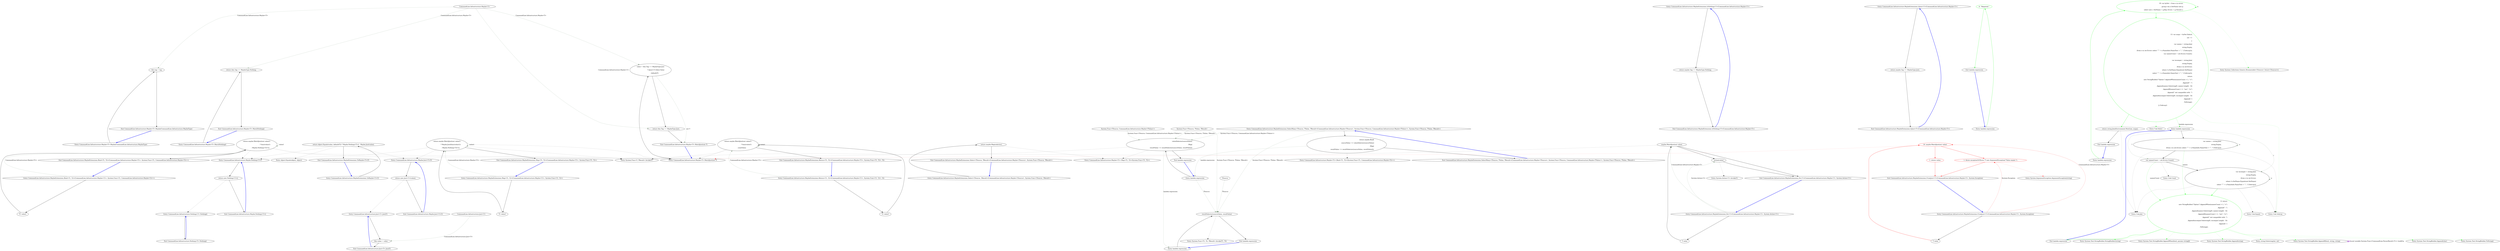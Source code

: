 digraph  {
n72 [label="CommandLine.Infrastructure.Maybe<T>", span=""];
n73 [label="CommandLine.Infrastructure.Just<T>", span=""];
n74 [label="System.Func<TSource, CommandLine.Infrastructure.Maybe<TValue>>", span=""];
n75 [label="System.Func<TSource, TValue, TResult>", span=""];
n76 [label=TSource, span=""];
n0 [cluster="CommandLine.Infrastructure.Maybe<T>.Maybe(CommandLine.Infrastructure.MaybeType)", label="Entry CommandLine.Infrastructure.Maybe<T>.Maybe(CommandLine.Infrastructure.MaybeType)", span="16-16"];
n1 [cluster="CommandLine.Infrastructure.Maybe<T>.Maybe(CommandLine.Infrastructure.MaybeType)", label="this.tag = tag", span="18-18"];
n2 [cluster="CommandLine.Infrastructure.Maybe<T>.Maybe(CommandLine.Infrastructure.MaybeType)", label="Exit CommandLine.Infrastructure.Maybe<T>.Maybe(CommandLine.Infrastructure.MaybeType)", span="16-16"];
n3 [cluster="CommandLine.Infrastructure.Maybe<T>.MatchNothing()", label="Entry CommandLine.Infrastructure.Maybe<T>.MatchNothing()", span="26-26"];
n4 [cluster="CommandLine.Infrastructure.Maybe<T>.MatchNothing()", label="return this.Tag == MaybeType.Nothing;", span="28-28"];
n5 [cluster="CommandLine.Infrastructure.Maybe<T>.MatchNothing()", label="Exit CommandLine.Infrastructure.Maybe<T>.MatchNothing()", span="26-26"];
n6 [cluster="CommandLine.Infrastructure.Maybe<T>.MatchJust(out T)", label="Entry CommandLine.Infrastructure.Maybe<T>.MatchJust(out T)", span="31-31"];
n7 [cluster="CommandLine.Infrastructure.Maybe<T>.MatchJust(out T)", label="value = this.Tag == MaybeType.Just\r\n                ? ((Just<T>)this).Value\r\n                : default(T)", span="33-35"];
n8 [cluster="CommandLine.Infrastructure.Maybe<T>.MatchJust(out T)", label="return this.Tag == MaybeType.Just;", span="36-36"];
n9 [cluster="CommandLine.Infrastructure.Maybe<T>.MatchJust(out T)", label="Exit CommandLine.Infrastructure.Maybe<T>.MatchJust(out T)", span="31-31"];
n10 [cluster="CommandLine.Infrastructure.Nothing<T>.Nothing()", label="Entry CommandLine.Infrastructure.Nothing<T>.Nothing()", span="42-42"];
n11 [cluster="CommandLine.Infrastructure.Nothing<T>.Nothing()", label="Exit CommandLine.Infrastructure.Nothing<T>.Nothing()", span="42-42"];
n12 [cluster="CommandLine.Infrastructure.Just<T>.Just(T)", label="Entry CommandLine.Infrastructure.Just<T>.Just(T)", span="49-49"];
n13 [cluster="CommandLine.Infrastructure.Just<T>.Just(T)", label="this.value = value", span="52-52"];
n14 [cluster="CommandLine.Infrastructure.Just<T>.Just(T)", label="Exit CommandLine.Infrastructure.Just<T>.Just(T)", span="49-49"];
n15 [cluster="CommandLine.Infrastructure.Maybe.Nothing<T>()", label="Entry CommandLine.Infrastructure.Maybe.Nothing<T>()", span="66-66"];
n16 [cluster="CommandLine.Infrastructure.Maybe.Nothing<T>()", label="return new Nothing<T>();", span="68-68"];
n17 [cluster="CommandLine.Infrastructure.Maybe.Nothing<T>()", label="Exit CommandLine.Infrastructure.Maybe.Nothing<T>()", span="66-66"];
n18 [cluster="CommandLine.Infrastructure.Maybe.Just<T>(T)", label="Entry CommandLine.Infrastructure.Maybe.Just<T>(T)", span="71-71"];
n19 [cluster="CommandLine.Infrastructure.Maybe.Just<T>(T)", label="return new Just<T>(value);", span="73-73"];
n20 [cluster="CommandLine.Infrastructure.Maybe.Just<T>(T)", label="Exit CommandLine.Infrastructure.Maybe.Just<T>(T)", span="71-71"];
n21 [cluster="CommandLine.Infrastructure.MaybeExtensions.ToMaybe<T>(T)", label="Entry CommandLine.Infrastructure.MaybeExtensions.ToMaybe<T>(T)", span="82-82"];
n22 [cluster="CommandLine.Infrastructure.MaybeExtensions.ToMaybe<T>(T)", label="return object.Equals(value, default(T)) ? Maybe.Nothing<T>() : Maybe.Just(value);", span="84-84"];
n23 [cluster="CommandLine.Infrastructure.MaybeExtensions.ToMaybe<T>(T)", label="Exit CommandLine.Infrastructure.MaybeExtensions.ToMaybe<T>(T)", span="82-82"];
n24 [cluster="object.Equals(object, object)", label="Entry object.Equals(object, object)", span="0-0"];
n25 [cluster="CommandLine.Infrastructure.MaybeExtensions.Bind<T1, T2>(CommandLine.Infrastructure.Maybe<T1>, System.Func<T1, CommandLine.Infrastructure.Maybe<T2>>)", label="Entry CommandLine.Infrastructure.MaybeExtensions.Bind<T1, T2>(CommandLine.Infrastructure.Maybe<T1>, System.Func<T1, CommandLine.Infrastructure.Maybe<T2>>)", span="87-87"];
n26 [cluster="CommandLine.Infrastructure.MaybeExtensions.Bind<T1, T2>(CommandLine.Infrastructure.Maybe<T1>, System.Func<T1, CommandLine.Infrastructure.Maybe<T2>>)", label="T1 value1", span="89-89"];
n27 [cluster="CommandLine.Infrastructure.MaybeExtensions.Bind<T1, T2>(CommandLine.Infrastructure.Maybe<T1>, System.Func<T1, CommandLine.Infrastructure.Maybe<T2>>)", label="return maybe.MatchJust(out value1)\r\n                ? func(value1)\r\n                : Maybe.Nothing<T2>();", span="90-92"];
n28 [cluster="CommandLine.Infrastructure.MaybeExtensions.Bind<T1, T2>(CommandLine.Infrastructure.Maybe<T1>, System.Func<T1, CommandLine.Infrastructure.Maybe<T2>>)", label="Exit CommandLine.Infrastructure.MaybeExtensions.Bind<T1, T2>(CommandLine.Infrastructure.Maybe<T1>, System.Func<T1, CommandLine.Infrastructure.Maybe<T2>>)", span="87-87"];
n29 [cluster="System.Func<T, TResult>.Invoke(T)", label="Entry System.Func<T, TResult>.Invoke(T)", span="0-0"];
n30 [cluster="CommandLine.Infrastructure.MaybeExtensions.Map<T1, T2>(CommandLine.Infrastructure.Maybe<T1>, System.Func<T1, T2>)", label="Entry CommandLine.Infrastructure.MaybeExtensions.Map<T1, T2>(CommandLine.Infrastructure.Maybe<T1>, System.Func<T1, T2>)", span="95-95"];
n31 [cluster="CommandLine.Infrastructure.MaybeExtensions.Map<T1, T2>(CommandLine.Infrastructure.Maybe<T1>, System.Func<T1, T2>)", label="T1 value1", span="97-97"];
n32 [cluster="CommandLine.Infrastructure.MaybeExtensions.Map<T1, T2>(CommandLine.Infrastructure.Maybe<T1>, System.Func<T1, T2>)", label="return maybe.MatchJust(out value1)\r\n                ? Maybe.Just(func(value1))\r\n                : Maybe.Nothing<T2>();", span="98-100"];
n33 [cluster="CommandLine.Infrastructure.MaybeExtensions.Map<T1, T2>(CommandLine.Infrastructure.Maybe<T1>, System.Func<T1, T2>)", label="Exit CommandLine.Infrastructure.MaybeExtensions.Map<T1, T2>(CommandLine.Infrastructure.Maybe<T1>, System.Func<T1, T2>)", span="95-95"];
n34 [cluster="CommandLine.Infrastructure.MaybeExtensions.Return<T1, T2>(CommandLine.Infrastructure.Maybe<T1>, System.Func<T1, T2>, T2)", label="Entry CommandLine.Infrastructure.MaybeExtensions.Return<T1, T2>(CommandLine.Infrastructure.Maybe<T1>, System.Func<T1, T2>, T2)", span="103-103"];
n35 [cluster="CommandLine.Infrastructure.MaybeExtensions.Return<T1, T2>(CommandLine.Infrastructure.Maybe<T1>, System.Func<T1, T2>, T2)", label="T1 value1", span="105-105"];
n36 [cluster="CommandLine.Infrastructure.MaybeExtensions.Return<T1, T2>(CommandLine.Infrastructure.Maybe<T1>, System.Func<T1, T2>, T2)", label="return maybe.MatchJust(out value1)\r\n                ? func(value1)\r\n                : noneValue;", span="106-108"];
n37 [cluster="CommandLine.Infrastructure.MaybeExtensions.Return<T1, T2>(CommandLine.Infrastructure.Maybe<T1>, System.Func<T1, T2>, T2)", label="Exit CommandLine.Infrastructure.MaybeExtensions.Return<T1, T2>(CommandLine.Infrastructure.Maybe<T1>, System.Func<T1, T2>, T2)", span="103-103"];
n38 [cluster="CommandLine.Infrastructure.MaybeExtensions.Do<T>(CommandLine.Infrastructure.Maybe<T>, System.Action<T>)", label="Entry CommandLine.Infrastructure.MaybeExtensions.Do<T>(CommandLine.Infrastructure.Maybe<T>, System.Action<T>)", span="111-111"];
n39 [cluster="CommandLine.Infrastructure.MaybeExtensions.Do<T>(CommandLine.Infrastructure.Maybe<T>, System.Action<T>)", label="T value", span="113-113"];
n40 [cluster="CommandLine.Infrastructure.MaybeExtensions.Do<T>(CommandLine.Infrastructure.Maybe<T>, System.Action<T>)", label="maybe.MatchJust(out value)", span="114-114"];
n41 [cluster="CommandLine.Infrastructure.MaybeExtensions.Do<T>(CommandLine.Infrastructure.Maybe<T>, System.Action<T>)", label="action(value)", span="116-116"];
n42 [cluster="CommandLine.Infrastructure.MaybeExtensions.Do<T>(CommandLine.Infrastructure.Maybe<T>, System.Action<T>)", label="Exit CommandLine.Infrastructure.MaybeExtensions.Do<T>(CommandLine.Infrastructure.Maybe<T>, System.Action<T>)", span="111-111"];
n43 [cluster="System.Action<T>.Invoke(T)", label="Entry System.Action<T>.Invoke(T)", span="0-0"];
n44 [cluster="CommandLine.Infrastructure.MaybeExtensions.Select<TSource, TResult>(CommandLine.Infrastructure.Maybe<TSource>, System.Func<TSource, TResult>)", label="Entry CommandLine.Infrastructure.MaybeExtensions.Select<TSource, TResult>(CommandLine.Infrastructure.Maybe<TSource>, System.Func<TSource, TResult>)", span="120-120"];
n45 [cluster="CommandLine.Infrastructure.MaybeExtensions.Select<TSource, TResult>(CommandLine.Infrastructure.Maybe<TSource>, System.Func<TSource, TResult>)", label="return maybe.Map(selector);", span="123-123"];
n46 [cluster="CommandLine.Infrastructure.MaybeExtensions.Select<TSource, TResult>(CommandLine.Infrastructure.Maybe<TSource>, System.Func<TSource, TResult>)", label="Exit CommandLine.Infrastructure.MaybeExtensions.Select<TSource, TResult>(CommandLine.Infrastructure.Maybe<TSource>, System.Func<TSource, TResult>)", span="120-120"];
n47 [cluster="CommandLine.Infrastructure.Maybe<T1>.Map<T1, T2>(System.Func<T1, T2>)", label="Entry CommandLine.Infrastructure.Maybe<T1>.Map<T1, T2>(System.Func<T1, T2>)", span="95-95"];
n48 [cluster="CommandLine.Infrastructure.MaybeExtensions.SelectMany<TSource, TValue, TResult>(CommandLine.Infrastructure.Maybe<TSource>, System.Func<TSource, CommandLine.Infrastructure.Maybe<TValue>>, System.Func<TSource, TValue, TResult>)", label="Entry CommandLine.Infrastructure.MaybeExtensions.SelectMany<TSource, TValue, TResult>(CommandLine.Infrastructure.Maybe<TSource>, System.Func<TSource, CommandLine.Infrastructure.Maybe<TValue>>, System.Func<TSource, TValue, TResult>)", span="126-126"];
n49 [cluster="CommandLine.Infrastructure.MaybeExtensions.SelectMany<TSource, TValue, TResult>(CommandLine.Infrastructure.Maybe<TSource>, System.Func<TSource, CommandLine.Infrastructure.Maybe<TValue>>, System.Func<TSource, TValue, TResult>)", label="return maybe.Bind(\r\n                sourceValue => valueSelector(sourceValue)\r\n                    .Map(\r\n                        resultValue => resultSelector(sourceValue, resultValue)));", span="131-134"];
n53 [cluster="lambda expression", label="valueSelector(sourceValue)\r\n                    .Map(\r\n                        resultValue => resultSelector(sourceValue, resultValue))", span="132-134"];
n56 [cluster="lambda expression", label="resultSelector(sourceValue, resultValue)", span="134-134"];
n50 [cluster="CommandLine.Infrastructure.MaybeExtensions.SelectMany<TSource, TValue, TResult>(CommandLine.Infrastructure.Maybe<TSource>, System.Func<TSource, CommandLine.Infrastructure.Maybe<TValue>>, System.Func<TSource, TValue, TResult>)", label="Exit CommandLine.Infrastructure.MaybeExtensions.SelectMany<TSource, TValue, TResult>(CommandLine.Infrastructure.Maybe<TSource>, System.Func<TSource, CommandLine.Infrastructure.Maybe<TValue>>, System.Func<TSource, TValue, TResult>)", span="126-126"];
n51 [cluster="CommandLine.Infrastructure.Maybe<T1>.Bind<T1, T2>(System.Func<T1, CommandLine.Infrastructure.Maybe<T2>>)", label="Entry CommandLine.Infrastructure.Maybe<T1>.Bind<T1, T2>(System.Func<T1, CommandLine.Infrastructure.Maybe<T2>>)", span="87-87"];
n52 [cluster="lambda expression", label="Entry lambda expression", span="132-134"];
n54 [cluster="lambda expression", label="Exit lambda expression", span="132-134"];
n55 [cluster="lambda expression", label="Entry lambda expression", span="134-134"];
n57 [cluster="lambda expression", label="Exit lambda expression", span="134-134"];
n58 [cluster="System.Func<T1, T2, TResult>.Invoke(T1, T2)", label="Entry System.Func<T1, T2, TResult>.Invoke(T1, T2)", span="0-0"];
n59 [cluster="CommandLine.Infrastructure.MaybeExtensions.FromJust<T>(CommandLine.Infrastructure.Maybe<T>, System.Exception)", label="Entry CommandLine.Infrastructure.MaybeExtensions.FromJust<T>(CommandLine.Infrastructure.Maybe<T>, System.Exception)", span="137-137"];
n60 [cluster="CommandLine.Infrastructure.MaybeExtensions.FromJust<T>(CommandLine.Infrastructure.Maybe<T>, System.Exception)", label="T value", span="139-139"];
n61 [cluster="CommandLine.Infrastructure.MaybeExtensions.FromJust<T>(CommandLine.Infrastructure.Maybe<T>, System.Exception)", color=red, community=0, label="14: maybe.MatchJust(out value)", span="140-140"];
n63 [cluster="CommandLine.Infrastructure.MaybeExtensions.FromJust<T>(CommandLine.Infrastructure.Maybe<T>, System.Exception)", color=red, community=0, label="1: throw exceptionToThrow ?? new ArgumentException(''Value empty.'');", span="144-144"];
n62 [cluster="CommandLine.Infrastructure.MaybeExtensions.FromJust<T>(CommandLine.Infrastructure.Maybe<T>, System.Exception)", color=red, community=0, label="1: return value;", span="142-142"];
n64 [cluster="CommandLine.Infrastructure.MaybeExtensions.FromJust<T>(CommandLine.Infrastructure.Maybe<T>, System.Exception)", label="Exit CommandLine.Infrastructure.MaybeExtensions.FromJust<T>(CommandLine.Infrastructure.Maybe<T>, System.Exception)", span="137-137"];
n65 [cluster="System.ArgumentException.ArgumentException(string)", label="Entry System.ArgumentException.ArgumentException(string)", span="0-0"];
n66 [cluster="CommandLine.Infrastructure.MaybeExtensions.IsNothing<T>(CommandLine.Infrastructure.Maybe<T>)", label="Entry CommandLine.Infrastructure.MaybeExtensions.IsNothing<T>(CommandLine.Infrastructure.Maybe<T>)", span="147-147"];
n67 [cluster="CommandLine.Infrastructure.MaybeExtensions.IsNothing<T>(CommandLine.Infrastructure.Maybe<T>)", label="return maybe.Tag == MaybeType.Nothing;", span="149-149"];
n68 [cluster="CommandLine.Infrastructure.MaybeExtensions.IsNothing<T>(CommandLine.Infrastructure.Maybe<T>)", label="Exit CommandLine.Infrastructure.MaybeExtensions.IsNothing<T>(CommandLine.Infrastructure.Maybe<T>)", span="147-147"];
n69 [cluster="CommandLine.Infrastructure.MaybeExtensions.IsJust<T>(CommandLine.Infrastructure.Maybe<T>)", label="Entry CommandLine.Infrastructure.MaybeExtensions.IsJust<T>(CommandLine.Infrastructure.Maybe<T>)", span="152-152"];
n70 [cluster="CommandLine.Infrastructure.MaybeExtensions.IsJust<T>(CommandLine.Infrastructure.Maybe<T>)", label="return maybe.Tag == MaybeType.Just;", span="154-154"];
n71 [cluster="CommandLine.Infrastructure.MaybeExtensions.IsJust<T>(CommandLine.Infrastructure.Maybe<T>)", label="Exit CommandLine.Infrastructure.MaybeExtensions.IsJust<T>(CommandLine.Infrastructure.Maybe<T>)", span="152-152"];
d5 [cluster="lambda expression", color=green, community=0, label="4: ''Required.''", span="63-63"];
d4 [cluster="lambda expression", label="Entry lambda expression", span="63-63"];
d6 [cluster="lambda expression", label="Exit lambda expression", span="63-63"];
d42 [cluster="lambda expression", color=green, community=0, label="19: var bySet = from e in errors\r\n                                group e by e.SetName into g\r\n                                select new { SetName = g.Key, Errors = g.ToList() }", span="142-144"];
d41 [cluster="lambda expression", label="Entry lambda expression", span="140-170"];
d43 [cluster="lambda expression", color=green, community=0, label="13: var msgs = bySet.Select(\r\n                            set =>\r\n                            {\r\n                                var names = string.Join(\r\n                                    string.Empty,\r\n                                    (from e in set.Errors select ''''' + e.NameInfo.NameText + ''', '').ToArray());\r\n                                var namesCount = set.Errors.Count();\r\n\r\n                                var incompat = string.Join(\r\n                                    string.Empty,\r\n                                    (from e in set.Errors\r\n                                        where !e.SetName.Equals(set.SetName)\r\n                                        select ''''' + e.NameInfo.NameText + ''', '').ToArray());\r\n                                return\r\n                                    new StringBuilder(''Option'').AppendWhen(namesCount > 1, ''s'')\r\n                                        .Append('': '')\r\n                                        .Append(names.Substring(0, names.Length - 3))\r\n                                        .AppendIf(namesCount > 1, ''are'', ''is'')\r\n                                        .Append('' not compatible with: '')\r\n                                        .Append(incompat.Substring(0, incompat.Length - 3))\r\n                                        .Append('.')\r\n                                        .ToString();\r\n                            }).ToArray()", span="146-168"];
d46 [cluster="System.Collections.Generic.IEnumerable<TSource>.ToList<TSource>()", label="Entry System.Collections.Generic.IEnumerable<TSource>.ToList<TSource>()", span="0-0"];
d44 [cluster="lambda expression", label="return string.Join(Environment.NewLine, msgs);", span="169-169"];
d47 [cluster="Unk.Select", label="Entry Unk.Select", span=""];
d48 [cluster="Unk.ToArray", label="Entry Unk.ToArray", span=""];
d50 [cluster="lambda expression", label="Entry lambda expression", span="147-168"];
d54 [cluster="lambda expression", color=green, community=0, label="0: return\r\n                                    new StringBuilder(''Option'').AppendWhen(namesCount > 1, ''s'')\r\n                                        .Append('': '')\r\n                                        .Append(names.Substring(0, names.Length - 3))\r\n                                        .AppendIf(namesCount > 1, ''are'', ''is'')\r\n                                        .Append('' not compatible with: '')\r\n                                        .Append(incompat.Substring(0, incompat.Length - 3))\r\n                                        .Append('.')\r\n                                        .ToString();", span="159-167"];
d51 [cluster="lambda expression", label="var names = string.Join(\r\n                                    string.Empty,\r\n                                    (from e in set.Errors select ''''' + e.NameInfo.NameText + ''', '').ToArray())", span="149-151"];
d52 [cluster="lambda expression", label="var namesCount = set.Errors.Count()", span="152-152"];
d53 [cluster="lambda expression", label="var incompat = string.Join(\r\n                                    string.Empty,\r\n                                    (from e in set.Errors\r\n                                        where !e.SetName.Equals(set.SetName)\r\n                                        select ''''' + e.NameInfo.NameText + ''', '').ToArray())", span="154-158"];
d55 [cluster="lambda expression", label="Exit lambda expression", span="147-168"];
d58 [cluster="System.Text.StringBuilder.StringBuilder(string)", label="Entry System.Text.StringBuilder.StringBuilder(string)", span="0-0"];
d59 [cluster="System.Text.StringBuilder.AppendWhen(bool, params string[])", label="Entry System.Text.StringBuilder.AppendWhen(bool, params string[])", span="9-9"];
d60 [cluster="System.Text.StringBuilder.Append(string)", label="Entry System.Text.StringBuilder.Append(string)", span="0-0"];
d61 [cluster="string.Substring(int, int)", label="Entry string.Substring(int, int)", span="0-0"];
d62 [cluster="System.Text.StringBuilder.AppendIf(bool, string, string)", label="Entry System.Text.StringBuilder.AppendIf(bool, string, string)", span="42-42"];
d63 [cluster="System.Text.StringBuilder.Append(char)", label="Entry System.Text.StringBuilder.Append(char)", span="0-0"];
d64 [cluster="System.Text.StringBuilder.ToString()", label="Entry System.Text.StringBuilder.ToString()", span="0-0"];
d45 [cluster="lambda expression", label="Exit lambda expression", span="140-170"];
d49 [cluster="Unk.Join", label="Entry Unk.Join", span=""];
d56 [cluster="Unk.Count", label="Entry Unk.Count", span=""];
d57 [cluster="Unk.Equals", label="Entry Unk.Equals", span=""];
n72 -> n1  [color=darkseagreen4, key=1, label="CommandLine.Infrastructure.Maybe<T>", style=dashed];
n72 -> n4  [color=darkseagreen4, key=1, label="CommandLine.Infrastructure.Maybe<T>", style=dashed];
n72 -> n7  [color=darkseagreen4, key=1, label="CommandLine.Infrastructure.Maybe<T>", style=dashed];
n72 -> n8  [color=darkseagreen4, key=1, label="CommandLine.Infrastructure.Maybe<T>", style=dashed];
n73 -> n13  [color=darkseagreen4, key=1, label="CommandLine.Infrastructure.Just<T>", style=dashed];
n74 -> n53  [color=darkseagreen4, key=1, label="System.Func<TSource, CommandLine.Infrastructure.Maybe<TValue>>", style=dashed];
n75 -> n53  [color=darkseagreen4, key=1, label="System.Func<TSource, TValue, TResult>", style=dashed];
n75 -> n56  [color=darkseagreen4, key=1, label="System.Func<TSource, TValue, TResult>", style=dashed];
n76 -> n56  [color=darkseagreen4, key=1, label=TSource, style=dashed];
n0 -> n1  [key=0, style=solid];
n1 -> n2  [key=0, style=solid];
n2 -> n0  [color=blue, key=0, style=bold];
n3 -> n4  [key=0, style=solid];
n4 -> n5  [key=0, style=solid];
n5 -> n3  [color=blue, key=0, style=bold];
n6 -> n7  [key=0, style=solid];
n7 -> n8  [key=0, style=solid];
n7 -> n9  [color=darkseagreen4, key=1, label="out T", style=dashed];
n8 -> n9  [key=0, style=solid];
n9 -> n6  [color=blue, key=0, style=bold];
n10 -> n11  [key=0, style=solid];
n11 -> n10  [color=blue, key=0, style=bold];
n12 -> n13  [key=0, style=solid];
n13 -> n14  [key=0, style=solid];
n14 -> n12  [color=blue, key=0, style=bold];
n15 -> n16  [key=0, style=solid];
n16 -> n17  [key=0, style=solid];
n16 -> n10  [key=2, style=dotted];
n17 -> n15  [color=blue, key=0, style=bold];
n18 -> n19  [key=0, style=solid];
n19 -> n20  [key=0, style=solid];
n19 -> n12  [key=2, style=dotted];
n20 -> n18  [color=blue, key=0, style=bold];
n21 -> n22  [key=0, style=solid];
n22 -> n23  [key=0, style=solid];
n22 -> n24  [key=2, style=dotted];
n22 -> n15  [key=2, style=dotted];
n22 -> n18  [key=2, style=dotted];
n23 -> n21  [color=blue, key=0, style=bold];
n25 -> n26  [key=0, style=solid];
n25 -> n27  [color=darkseagreen4, key=1, label="CommandLine.Infrastructure.Maybe<T1>", style=dashed];
n26 -> n27  [key=0, style=solid];
n27 -> n28  [key=0, style=solid];
n27 -> n6  [key=2, style=dotted];
n27 -> n29  [key=2, style=dotted];
n27 -> n15  [key=2, style=dotted];
n27 -> n27  [color=darkseagreen4, key=1, label=value1, style=dashed];
n28 -> n25  [color=blue, key=0, style=bold];
n30 -> n31  [key=0, style=solid];
n30 -> n32  [color=darkseagreen4, key=1, label="CommandLine.Infrastructure.Maybe<T1>", style=dashed];
n31 -> n32  [key=0, style=solid];
n32 -> n33  [key=0, style=solid];
n32 -> n6  [key=2, style=dotted];
n32 -> n29  [key=2, style=dotted];
n32 -> n18  [key=2, style=dotted];
n32 -> n15  [key=2, style=dotted];
n32 -> n32  [color=darkseagreen4, key=1, label=value1, style=dashed];
n33 -> n30  [color=blue, key=0, style=bold];
n34 -> n35  [key=0, style=solid];
n34 -> n36  [color=darkseagreen4, key=1, label="CommandLine.Infrastructure.Maybe<T1>", style=dashed];
n35 -> n36  [key=0, style=solid];
n36 -> n37  [key=0, style=solid];
n36 -> n6  [key=2, style=dotted];
n36 -> n29  [key=2, style=dotted];
n36 -> n36  [color=darkseagreen4, key=1, label=value1, style=dashed];
n37 -> n34  [color=blue, key=0, style=bold];
n38 -> n39  [key=0, style=solid];
n38 -> n40  [color=darkseagreen4, key=1, label="CommandLine.Infrastructure.Maybe<T>", style=dashed];
n38 -> n41  [color=darkseagreen4, key=1, label="System.Action<T>", style=dashed];
n39 -> n40  [key=0, style=solid];
n40 -> n41  [key=0, style=solid];
n40 -> n42  [key=0, style=solid];
n40 -> n6  [key=2, style=dotted];
n41 -> n42  [key=0, style=solid];
n41 -> n43  [key=2, style=dotted];
n42 -> n38  [color=blue, key=0, style=bold];
n44 -> n45  [key=0, style=solid];
n45 -> n46  [key=0, style=solid];
n45 -> n47  [key=2, style=dotted];
n46 -> n44  [color=blue, key=0, style=bold];
n48 -> n49  [key=0, style=solid];
n48 -> n53  [color=darkseagreen4, key=1, label="System.Func<TSource, CommandLine.Infrastructure.Maybe<TValue>>", style=dashed];
n48 -> n56  [color=darkseagreen4, key=1, label="System.Func<TSource, TValue, TResult>", style=dashed];
n49 -> n50  [key=0, style=solid];
n49 -> n51  [key=2, style=dotted];
n49 -> n52  [color=darkseagreen4, key=1, label="lambda expression", style=dashed];
n53 -> n54  [key=0, style=solid];
n53 -> n29  [key=2, style=dotted];
n53 -> n47  [key=2, style=dotted];
n53 -> n55  [color=darkseagreen4, key=1, label="lambda expression", style=dashed];
n56 -> n57  [key=0, style=solid];
n56 -> n58  [key=2, style=dotted];
n50 -> n48  [color=blue, key=0, style=bold];
n52 -> n53  [key=0, style=solid];
n52 -> n56  [color=darkseagreen4, key=1, label=TSource, style=dashed];
n54 -> n52  [color=blue, key=0, style=bold];
n55 -> n56  [key=0, style=solid];
n57 -> n55  [color=blue, key=0, style=bold];
n59 -> n60  [key=0, style=solid];
n59 -> n61  [color=red, key=1, label="CommandLine.Infrastructure.Maybe<T>", style=dashed];
n59 -> n63  [color=red, key=1, label="System.Exception", style=dashed];
n60 -> n61  [color=red, key=0, style=solid];
n61 -> n62  [color=red, key=0, style=solid];
n61 -> n63  [color=red, key=0, style=solid];
n61 -> n6  [color=red, key=2, style=dotted];
n63 -> n64  [color=red, key=0, style=solid];
n63 -> n65  [color=red, key=2, style=dotted];
n62 -> n64  [color=red, key=0, style=solid];
n64 -> n59  [color=blue, key=0, style=bold];
n66 -> n67  [key=0, style=solid];
n67 -> n68  [key=0, style=solid];
n68 -> n66  [color=blue, key=0, style=bold];
n69 -> n70  [key=0, style=solid];
n70 -> n71  [key=0, style=solid];
n71 -> n69  [color=blue, key=0, style=bold];
d5 -> d6  [color=green, key=0, style=solid];
d4 -> d5  [color=green, key=0, style=solid];
d6 -> d4  [color=blue, key=0, style=bold];
d42 -> d42  [color=green, key=1, label=e, style=dashed];
d42 -> d43  [color=green, key=0, style=solid];
d42 -> d46  [color=green, key=2, style=dotted];
d41 -> d42  [color=green, key=0, style=solid];
d43 -> d44  [color=green, key=0, style=solid];
d43 -> d47  [color=green, key=2, style=dotted];
d43 -> d48  [color=green, key=2, style=dotted];
d43 -> d50  [color=green, key=1, label="lambda expression", style=dashed];
d44 -> d45  [key=0, style=solid];
d44 -> d49  [key=2, style=dotted];
d50 -> d51  [key=0, style=solid];
d50 -> d52  [color=darkseagreen4, key=1, label="?", style=dashed];
d50 -> d53  [color=darkseagreen4, key=1, label="?", style=dashed];
d54 -> d55  [color=green, key=0, style=solid];
d54 -> d58  [color=green, key=2, style=dotted];
d54 -> d59  [color=green, key=2, style=dotted];
d54 -> d60  [color=green, key=2, style=dotted];
d54 -> d61  [color=green, key=2, style=dotted];
d54 -> d62  [color=green, key=2, style=dotted];
d54 -> d63  [color=green, key=2, style=dotted];
d54 -> d64  [color=green, key=2, style=dotted];
d51 -> d54  [color=green, key=1, label=names, style=dashed];
d51 -> d48  [key=2, style=dotted];
d51 -> d51  [color=darkseagreen4, key=1, label=e, style=dashed];
d51 -> d52  [key=0, style=solid];
d51 -> d49  [key=2, style=dotted];
d52 -> d54  [color=green, key=1, label=namesCount, style=dashed];
d52 -> d53  [key=0, style=solid];
d52 -> d56  [key=2, style=dotted];
d53 -> d54  [color=green, key=0, style=solid];
d53 -> d48  [key=2, style=dotted];
d53 -> d53  [color=darkseagreen4, key=1, label=e, style=dashed];
d53 -> d57  [key=2, style=dotted];
d53 -> d49  [key=2, style=dotted];
d55 -> d50  [color=blue, key=0, style=bold];
d62 -> d62  [color=darkorchid, key=3, label="Local variable System.Func<CommandLine.ParserResult<T>> buildUp", style=bold];
d45 -> d41  [color=blue, key=0, style=bold];
}

